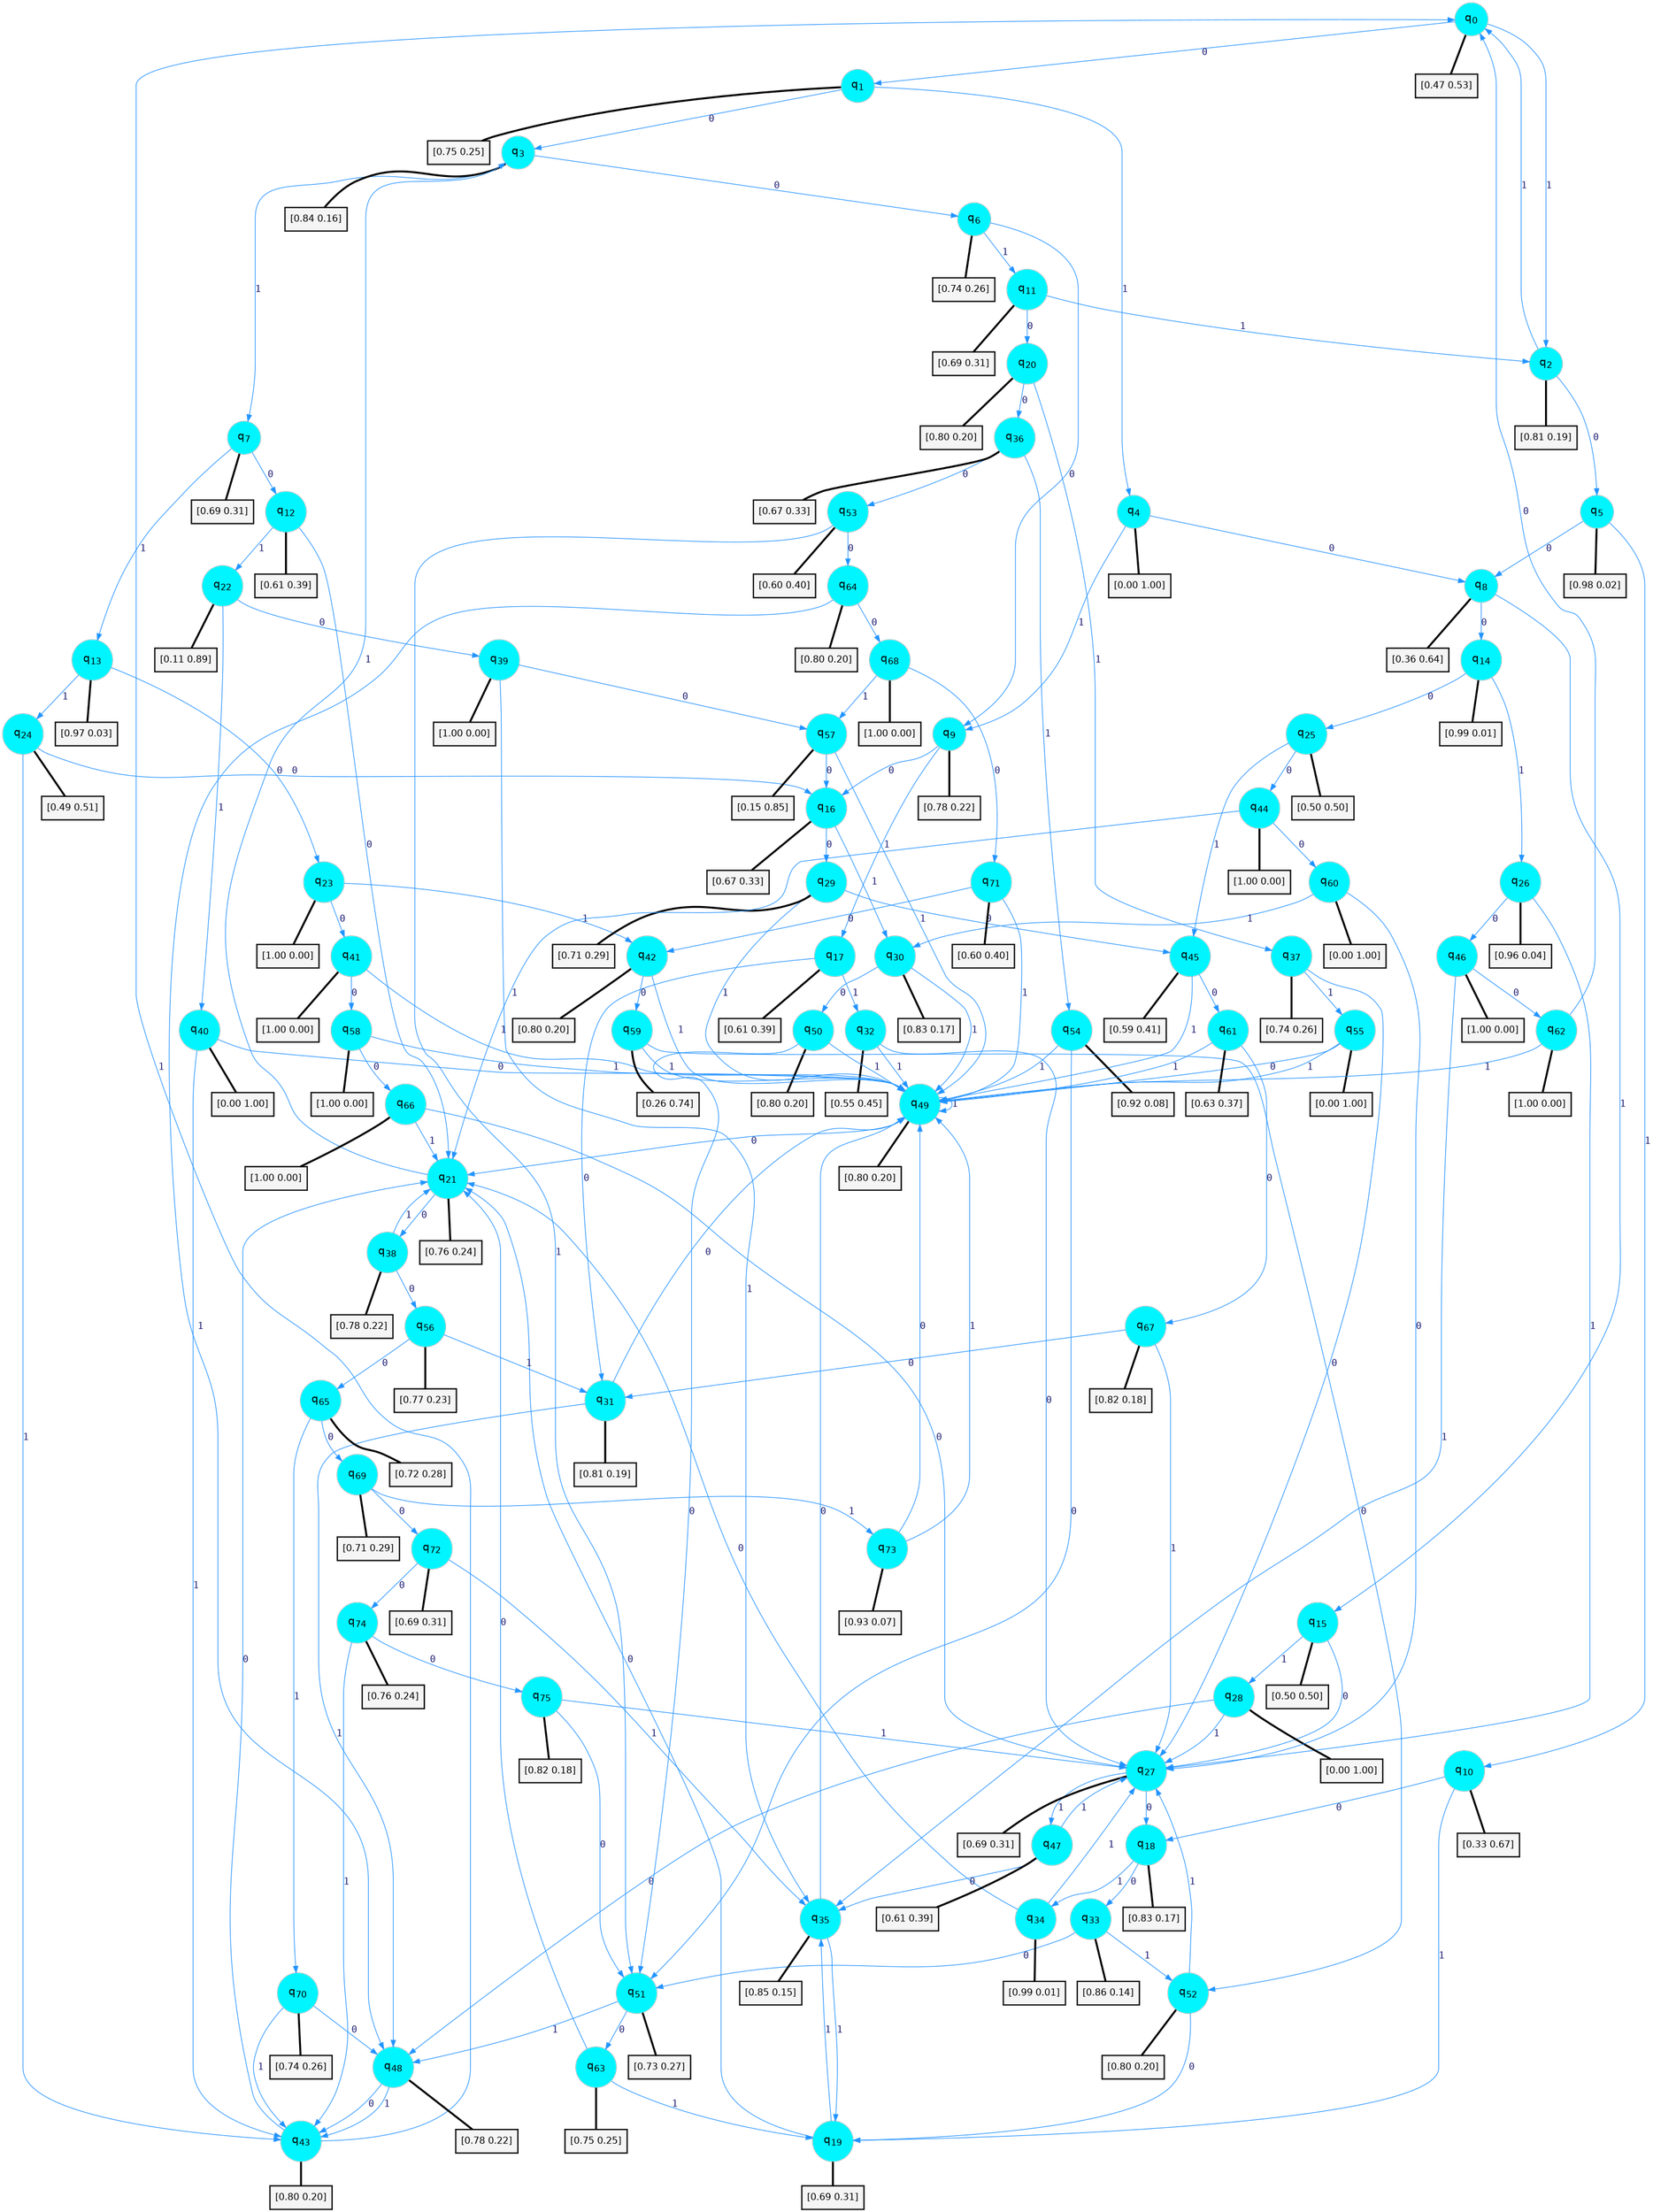 digraph G {
graph [
bgcolor=transparent, dpi=300, rankdir=TD, size="40,25"];
node [
color=gray, fillcolor=turquoise1, fontcolor=black, fontname=Helvetica, fontsize=16, fontweight=bold, shape=circle, style=filled];
edge [
arrowsize=1, color=dodgerblue1, fontcolor=midnightblue, fontname=courier, fontweight=bold, penwidth=1, style=solid, weight=20];
0[label=<q<SUB>0</SUB>>];
1[label=<q<SUB>1</SUB>>];
2[label=<q<SUB>2</SUB>>];
3[label=<q<SUB>3</SUB>>];
4[label=<q<SUB>4</SUB>>];
5[label=<q<SUB>5</SUB>>];
6[label=<q<SUB>6</SUB>>];
7[label=<q<SUB>7</SUB>>];
8[label=<q<SUB>8</SUB>>];
9[label=<q<SUB>9</SUB>>];
10[label=<q<SUB>10</SUB>>];
11[label=<q<SUB>11</SUB>>];
12[label=<q<SUB>12</SUB>>];
13[label=<q<SUB>13</SUB>>];
14[label=<q<SUB>14</SUB>>];
15[label=<q<SUB>15</SUB>>];
16[label=<q<SUB>16</SUB>>];
17[label=<q<SUB>17</SUB>>];
18[label=<q<SUB>18</SUB>>];
19[label=<q<SUB>19</SUB>>];
20[label=<q<SUB>20</SUB>>];
21[label=<q<SUB>21</SUB>>];
22[label=<q<SUB>22</SUB>>];
23[label=<q<SUB>23</SUB>>];
24[label=<q<SUB>24</SUB>>];
25[label=<q<SUB>25</SUB>>];
26[label=<q<SUB>26</SUB>>];
27[label=<q<SUB>27</SUB>>];
28[label=<q<SUB>28</SUB>>];
29[label=<q<SUB>29</SUB>>];
30[label=<q<SUB>30</SUB>>];
31[label=<q<SUB>31</SUB>>];
32[label=<q<SUB>32</SUB>>];
33[label=<q<SUB>33</SUB>>];
34[label=<q<SUB>34</SUB>>];
35[label=<q<SUB>35</SUB>>];
36[label=<q<SUB>36</SUB>>];
37[label=<q<SUB>37</SUB>>];
38[label=<q<SUB>38</SUB>>];
39[label=<q<SUB>39</SUB>>];
40[label=<q<SUB>40</SUB>>];
41[label=<q<SUB>41</SUB>>];
42[label=<q<SUB>42</SUB>>];
43[label=<q<SUB>43</SUB>>];
44[label=<q<SUB>44</SUB>>];
45[label=<q<SUB>45</SUB>>];
46[label=<q<SUB>46</SUB>>];
47[label=<q<SUB>47</SUB>>];
48[label=<q<SUB>48</SUB>>];
49[label=<q<SUB>49</SUB>>];
50[label=<q<SUB>50</SUB>>];
51[label=<q<SUB>51</SUB>>];
52[label=<q<SUB>52</SUB>>];
53[label=<q<SUB>53</SUB>>];
54[label=<q<SUB>54</SUB>>];
55[label=<q<SUB>55</SUB>>];
56[label=<q<SUB>56</SUB>>];
57[label=<q<SUB>57</SUB>>];
58[label=<q<SUB>58</SUB>>];
59[label=<q<SUB>59</SUB>>];
60[label=<q<SUB>60</SUB>>];
61[label=<q<SUB>61</SUB>>];
62[label=<q<SUB>62</SUB>>];
63[label=<q<SUB>63</SUB>>];
64[label=<q<SUB>64</SUB>>];
65[label=<q<SUB>65</SUB>>];
66[label=<q<SUB>66</SUB>>];
67[label=<q<SUB>67</SUB>>];
68[label=<q<SUB>68</SUB>>];
69[label=<q<SUB>69</SUB>>];
70[label=<q<SUB>70</SUB>>];
71[label=<q<SUB>71</SUB>>];
72[label=<q<SUB>72</SUB>>];
73[label=<q<SUB>73</SUB>>];
74[label=<q<SUB>74</SUB>>];
75[label=<q<SUB>75</SUB>>];
76[label="[0.47 0.53]", shape=box,fontcolor=black, fontname=Helvetica, fontsize=14, penwidth=2, fillcolor=whitesmoke,color=black];
77[label="[0.75 0.25]", shape=box,fontcolor=black, fontname=Helvetica, fontsize=14, penwidth=2, fillcolor=whitesmoke,color=black];
78[label="[0.81 0.19]", shape=box,fontcolor=black, fontname=Helvetica, fontsize=14, penwidth=2, fillcolor=whitesmoke,color=black];
79[label="[0.84 0.16]", shape=box,fontcolor=black, fontname=Helvetica, fontsize=14, penwidth=2, fillcolor=whitesmoke,color=black];
80[label="[0.00 1.00]", shape=box,fontcolor=black, fontname=Helvetica, fontsize=14, penwidth=2, fillcolor=whitesmoke,color=black];
81[label="[0.98 0.02]", shape=box,fontcolor=black, fontname=Helvetica, fontsize=14, penwidth=2, fillcolor=whitesmoke,color=black];
82[label="[0.74 0.26]", shape=box,fontcolor=black, fontname=Helvetica, fontsize=14, penwidth=2, fillcolor=whitesmoke,color=black];
83[label="[0.69 0.31]", shape=box,fontcolor=black, fontname=Helvetica, fontsize=14, penwidth=2, fillcolor=whitesmoke,color=black];
84[label="[0.36 0.64]", shape=box,fontcolor=black, fontname=Helvetica, fontsize=14, penwidth=2, fillcolor=whitesmoke,color=black];
85[label="[0.78 0.22]", shape=box,fontcolor=black, fontname=Helvetica, fontsize=14, penwidth=2, fillcolor=whitesmoke,color=black];
86[label="[0.33 0.67]", shape=box,fontcolor=black, fontname=Helvetica, fontsize=14, penwidth=2, fillcolor=whitesmoke,color=black];
87[label="[0.69 0.31]", shape=box,fontcolor=black, fontname=Helvetica, fontsize=14, penwidth=2, fillcolor=whitesmoke,color=black];
88[label="[0.61 0.39]", shape=box,fontcolor=black, fontname=Helvetica, fontsize=14, penwidth=2, fillcolor=whitesmoke,color=black];
89[label="[0.97 0.03]", shape=box,fontcolor=black, fontname=Helvetica, fontsize=14, penwidth=2, fillcolor=whitesmoke,color=black];
90[label="[0.99 0.01]", shape=box,fontcolor=black, fontname=Helvetica, fontsize=14, penwidth=2, fillcolor=whitesmoke,color=black];
91[label="[0.50 0.50]", shape=box,fontcolor=black, fontname=Helvetica, fontsize=14, penwidth=2, fillcolor=whitesmoke,color=black];
92[label="[0.67 0.33]", shape=box,fontcolor=black, fontname=Helvetica, fontsize=14, penwidth=2, fillcolor=whitesmoke,color=black];
93[label="[0.61 0.39]", shape=box,fontcolor=black, fontname=Helvetica, fontsize=14, penwidth=2, fillcolor=whitesmoke,color=black];
94[label="[0.83 0.17]", shape=box,fontcolor=black, fontname=Helvetica, fontsize=14, penwidth=2, fillcolor=whitesmoke,color=black];
95[label="[0.69 0.31]", shape=box,fontcolor=black, fontname=Helvetica, fontsize=14, penwidth=2, fillcolor=whitesmoke,color=black];
96[label="[0.80 0.20]", shape=box,fontcolor=black, fontname=Helvetica, fontsize=14, penwidth=2, fillcolor=whitesmoke,color=black];
97[label="[0.76 0.24]", shape=box,fontcolor=black, fontname=Helvetica, fontsize=14, penwidth=2, fillcolor=whitesmoke,color=black];
98[label="[0.11 0.89]", shape=box,fontcolor=black, fontname=Helvetica, fontsize=14, penwidth=2, fillcolor=whitesmoke,color=black];
99[label="[1.00 0.00]", shape=box,fontcolor=black, fontname=Helvetica, fontsize=14, penwidth=2, fillcolor=whitesmoke,color=black];
100[label="[0.49 0.51]", shape=box,fontcolor=black, fontname=Helvetica, fontsize=14, penwidth=2, fillcolor=whitesmoke,color=black];
101[label="[0.50 0.50]", shape=box,fontcolor=black, fontname=Helvetica, fontsize=14, penwidth=2, fillcolor=whitesmoke,color=black];
102[label="[0.96 0.04]", shape=box,fontcolor=black, fontname=Helvetica, fontsize=14, penwidth=2, fillcolor=whitesmoke,color=black];
103[label="[0.69 0.31]", shape=box,fontcolor=black, fontname=Helvetica, fontsize=14, penwidth=2, fillcolor=whitesmoke,color=black];
104[label="[0.00 1.00]", shape=box,fontcolor=black, fontname=Helvetica, fontsize=14, penwidth=2, fillcolor=whitesmoke,color=black];
105[label="[0.71 0.29]", shape=box,fontcolor=black, fontname=Helvetica, fontsize=14, penwidth=2, fillcolor=whitesmoke,color=black];
106[label="[0.83 0.17]", shape=box,fontcolor=black, fontname=Helvetica, fontsize=14, penwidth=2, fillcolor=whitesmoke,color=black];
107[label="[0.81 0.19]", shape=box,fontcolor=black, fontname=Helvetica, fontsize=14, penwidth=2, fillcolor=whitesmoke,color=black];
108[label="[0.55 0.45]", shape=box,fontcolor=black, fontname=Helvetica, fontsize=14, penwidth=2, fillcolor=whitesmoke,color=black];
109[label="[0.86 0.14]", shape=box,fontcolor=black, fontname=Helvetica, fontsize=14, penwidth=2, fillcolor=whitesmoke,color=black];
110[label="[0.99 0.01]", shape=box,fontcolor=black, fontname=Helvetica, fontsize=14, penwidth=2, fillcolor=whitesmoke,color=black];
111[label="[0.85 0.15]", shape=box,fontcolor=black, fontname=Helvetica, fontsize=14, penwidth=2, fillcolor=whitesmoke,color=black];
112[label="[0.67 0.33]", shape=box,fontcolor=black, fontname=Helvetica, fontsize=14, penwidth=2, fillcolor=whitesmoke,color=black];
113[label="[0.74 0.26]", shape=box,fontcolor=black, fontname=Helvetica, fontsize=14, penwidth=2, fillcolor=whitesmoke,color=black];
114[label="[0.78 0.22]", shape=box,fontcolor=black, fontname=Helvetica, fontsize=14, penwidth=2, fillcolor=whitesmoke,color=black];
115[label="[1.00 0.00]", shape=box,fontcolor=black, fontname=Helvetica, fontsize=14, penwidth=2, fillcolor=whitesmoke,color=black];
116[label="[0.00 1.00]", shape=box,fontcolor=black, fontname=Helvetica, fontsize=14, penwidth=2, fillcolor=whitesmoke,color=black];
117[label="[1.00 0.00]", shape=box,fontcolor=black, fontname=Helvetica, fontsize=14, penwidth=2, fillcolor=whitesmoke,color=black];
118[label="[0.80 0.20]", shape=box,fontcolor=black, fontname=Helvetica, fontsize=14, penwidth=2, fillcolor=whitesmoke,color=black];
119[label="[0.80 0.20]", shape=box,fontcolor=black, fontname=Helvetica, fontsize=14, penwidth=2, fillcolor=whitesmoke,color=black];
120[label="[1.00 0.00]", shape=box,fontcolor=black, fontname=Helvetica, fontsize=14, penwidth=2, fillcolor=whitesmoke,color=black];
121[label="[0.59 0.41]", shape=box,fontcolor=black, fontname=Helvetica, fontsize=14, penwidth=2, fillcolor=whitesmoke,color=black];
122[label="[1.00 0.00]", shape=box,fontcolor=black, fontname=Helvetica, fontsize=14, penwidth=2, fillcolor=whitesmoke,color=black];
123[label="[0.61 0.39]", shape=box,fontcolor=black, fontname=Helvetica, fontsize=14, penwidth=2, fillcolor=whitesmoke,color=black];
124[label="[0.78 0.22]", shape=box,fontcolor=black, fontname=Helvetica, fontsize=14, penwidth=2, fillcolor=whitesmoke,color=black];
125[label="[0.80 0.20]", shape=box,fontcolor=black, fontname=Helvetica, fontsize=14, penwidth=2, fillcolor=whitesmoke,color=black];
126[label="[0.80 0.20]", shape=box,fontcolor=black, fontname=Helvetica, fontsize=14, penwidth=2, fillcolor=whitesmoke,color=black];
127[label="[0.73 0.27]", shape=box,fontcolor=black, fontname=Helvetica, fontsize=14, penwidth=2, fillcolor=whitesmoke,color=black];
128[label="[0.80 0.20]", shape=box,fontcolor=black, fontname=Helvetica, fontsize=14, penwidth=2, fillcolor=whitesmoke,color=black];
129[label="[0.60 0.40]", shape=box,fontcolor=black, fontname=Helvetica, fontsize=14, penwidth=2, fillcolor=whitesmoke,color=black];
130[label="[0.92 0.08]", shape=box,fontcolor=black, fontname=Helvetica, fontsize=14, penwidth=2, fillcolor=whitesmoke,color=black];
131[label="[0.00 1.00]", shape=box,fontcolor=black, fontname=Helvetica, fontsize=14, penwidth=2, fillcolor=whitesmoke,color=black];
132[label="[0.77 0.23]", shape=box,fontcolor=black, fontname=Helvetica, fontsize=14, penwidth=2, fillcolor=whitesmoke,color=black];
133[label="[0.15 0.85]", shape=box,fontcolor=black, fontname=Helvetica, fontsize=14, penwidth=2, fillcolor=whitesmoke,color=black];
134[label="[1.00 0.00]", shape=box,fontcolor=black, fontname=Helvetica, fontsize=14, penwidth=2, fillcolor=whitesmoke,color=black];
135[label="[0.26 0.74]", shape=box,fontcolor=black, fontname=Helvetica, fontsize=14, penwidth=2, fillcolor=whitesmoke,color=black];
136[label="[0.00 1.00]", shape=box,fontcolor=black, fontname=Helvetica, fontsize=14, penwidth=2, fillcolor=whitesmoke,color=black];
137[label="[0.63 0.37]", shape=box,fontcolor=black, fontname=Helvetica, fontsize=14, penwidth=2, fillcolor=whitesmoke,color=black];
138[label="[1.00 0.00]", shape=box,fontcolor=black, fontname=Helvetica, fontsize=14, penwidth=2, fillcolor=whitesmoke,color=black];
139[label="[0.75 0.25]", shape=box,fontcolor=black, fontname=Helvetica, fontsize=14, penwidth=2, fillcolor=whitesmoke,color=black];
140[label="[0.80 0.20]", shape=box,fontcolor=black, fontname=Helvetica, fontsize=14, penwidth=2, fillcolor=whitesmoke,color=black];
141[label="[0.72 0.28]", shape=box,fontcolor=black, fontname=Helvetica, fontsize=14, penwidth=2, fillcolor=whitesmoke,color=black];
142[label="[1.00 0.00]", shape=box,fontcolor=black, fontname=Helvetica, fontsize=14, penwidth=2, fillcolor=whitesmoke,color=black];
143[label="[0.82 0.18]", shape=box,fontcolor=black, fontname=Helvetica, fontsize=14, penwidth=2, fillcolor=whitesmoke,color=black];
144[label="[1.00 0.00]", shape=box,fontcolor=black, fontname=Helvetica, fontsize=14, penwidth=2, fillcolor=whitesmoke,color=black];
145[label="[0.71 0.29]", shape=box,fontcolor=black, fontname=Helvetica, fontsize=14, penwidth=2, fillcolor=whitesmoke,color=black];
146[label="[0.74 0.26]", shape=box,fontcolor=black, fontname=Helvetica, fontsize=14, penwidth=2, fillcolor=whitesmoke,color=black];
147[label="[0.60 0.40]", shape=box,fontcolor=black, fontname=Helvetica, fontsize=14, penwidth=2, fillcolor=whitesmoke,color=black];
148[label="[0.69 0.31]", shape=box,fontcolor=black, fontname=Helvetica, fontsize=14, penwidth=2, fillcolor=whitesmoke,color=black];
149[label="[0.93 0.07]", shape=box,fontcolor=black, fontname=Helvetica, fontsize=14, penwidth=2, fillcolor=whitesmoke,color=black];
150[label="[0.76 0.24]", shape=box,fontcolor=black, fontname=Helvetica, fontsize=14, penwidth=2, fillcolor=whitesmoke,color=black];
151[label="[0.82 0.18]", shape=box,fontcolor=black, fontname=Helvetica, fontsize=14, penwidth=2, fillcolor=whitesmoke,color=black];
0->1 [label=0];
0->2 [label=1];
0->76 [arrowhead=none, penwidth=3,color=black];
1->3 [label=0];
1->4 [label=1];
1->77 [arrowhead=none, penwidth=3,color=black];
2->5 [label=0];
2->0 [label=1];
2->78 [arrowhead=none, penwidth=3,color=black];
3->6 [label=0];
3->7 [label=1];
3->79 [arrowhead=none, penwidth=3,color=black];
4->8 [label=0];
4->9 [label=1];
4->80 [arrowhead=none, penwidth=3,color=black];
5->8 [label=0];
5->10 [label=1];
5->81 [arrowhead=none, penwidth=3,color=black];
6->9 [label=0];
6->11 [label=1];
6->82 [arrowhead=none, penwidth=3,color=black];
7->12 [label=0];
7->13 [label=1];
7->83 [arrowhead=none, penwidth=3,color=black];
8->14 [label=0];
8->15 [label=1];
8->84 [arrowhead=none, penwidth=3,color=black];
9->16 [label=0];
9->17 [label=1];
9->85 [arrowhead=none, penwidth=3,color=black];
10->18 [label=0];
10->19 [label=1];
10->86 [arrowhead=none, penwidth=3,color=black];
11->20 [label=0];
11->2 [label=1];
11->87 [arrowhead=none, penwidth=3,color=black];
12->21 [label=0];
12->22 [label=1];
12->88 [arrowhead=none, penwidth=3,color=black];
13->23 [label=0];
13->24 [label=1];
13->89 [arrowhead=none, penwidth=3,color=black];
14->25 [label=0];
14->26 [label=1];
14->90 [arrowhead=none, penwidth=3,color=black];
15->27 [label=0];
15->28 [label=1];
15->91 [arrowhead=none, penwidth=3,color=black];
16->29 [label=0];
16->30 [label=1];
16->92 [arrowhead=none, penwidth=3,color=black];
17->31 [label=0];
17->32 [label=1];
17->93 [arrowhead=none, penwidth=3,color=black];
18->33 [label=0];
18->34 [label=1];
18->94 [arrowhead=none, penwidth=3,color=black];
19->21 [label=0];
19->35 [label=1];
19->95 [arrowhead=none, penwidth=3,color=black];
20->36 [label=0];
20->37 [label=1];
20->96 [arrowhead=none, penwidth=3,color=black];
21->38 [label=0];
21->3 [label=1];
21->97 [arrowhead=none, penwidth=3,color=black];
22->39 [label=0];
22->40 [label=1];
22->98 [arrowhead=none, penwidth=3,color=black];
23->41 [label=0];
23->42 [label=1];
23->99 [arrowhead=none, penwidth=3,color=black];
24->16 [label=0];
24->43 [label=1];
24->100 [arrowhead=none, penwidth=3,color=black];
25->44 [label=0];
25->45 [label=1];
25->101 [arrowhead=none, penwidth=3,color=black];
26->46 [label=0];
26->27 [label=1];
26->102 [arrowhead=none, penwidth=3,color=black];
27->18 [label=0];
27->47 [label=1];
27->103 [arrowhead=none, penwidth=3,color=black];
28->48 [label=0];
28->27 [label=1];
28->104 [arrowhead=none, penwidth=3,color=black];
29->45 [label=0];
29->49 [label=1];
29->105 [arrowhead=none, penwidth=3,color=black];
30->50 [label=0];
30->49 [label=1];
30->106 [arrowhead=none, penwidth=3,color=black];
31->49 [label=0];
31->48 [label=1];
31->107 [arrowhead=none, penwidth=3,color=black];
32->27 [label=0];
32->49 [label=1];
32->108 [arrowhead=none, penwidth=3,color=black];
33->51 [label=0];
33->52 [label=1];
33->109 [arrowhead=none, penwidth=3,color=black];
34->21 [label=0];
34->27 [label=1];
34->110 [arrowhead=none, penwidth=3,color=black];
35->49 [label=0];
35->19 [label=1];
35->111 [arrowhead=none, penwidth=3,color=black];
36->53 [label=0];
36->54 [label=1];
36->112 [arrowhead=none, penwidth=3,color=black];
37->27 [label=0];
37->55 [label=1];
37->113 [arrowhead=none, penwidth=3,color=black];
38->56 [label=0];
38->21 [label=1];
38->114 [arrowhead=none, penwidth=3,color=black];
39->57 [label=0];
39->35 [label=1];
39->115 [arrowhead=none, penwidth=3,color=black];
40->49 [label=0];
40->43 [label=1];
40->116 [arrowhead=none, penwidth=3,color=black];
41->58 [label=0];
41->49 [label=1];
41->117 [arrowhead=none, penwidth=3,color=black];
42->59 [label=0];
42->49 [label=1];
42->118 [arrowhead=none, penwidth=3,color=black];
43->21 [label=0];
43->0 [label=1];
43->119 [arrowhead=none, penwidth=3,color=black];
44->60 [label=0];
44->21 [label=1];
44->120 [arrowhead=none, penwidth=3,color=black];
45->61 [label=0];
45->49 [label=1];
45->121 [arrowhead=none, penwidth=3,color=black];
46->62 [label=0];
46->35 [label=1];
46->122 [arrowhead=none, penwidth=3,color=black];
47->35 [label=0];
47->27 [label=1];
47->123 [arrowhead=none, penwidth=3,color=black];
48->43 [label=0];
48->43 [label=1];
48->124 [arrowhead=none, penwidth=3,color=black];
49->21 [label=0];
49->49 [label=1];
49->125 [arrowhead=none, penwidth=3,color=black];
50->51 [label=0];
50->49 [label=1];
50->126 [arrowhead=none, penwidth=3,color=black];
51->63 [label=0];
51->48 [label=1];
51->127 [arrowhead=none, penwidth=3,color=black];
52->19 [label=0];
52->27 [label=1];
52->128 [arrowhead=none, penwidth=3,color=black];
53->64 [label=0];
53->51 [label=1];
53->129 [arrowhead=none, penwidth=3,color=black];
54->51 [label=0];
54->49 [label=1];
54->130 [arrowhead=none, penwidth=3,color=black];
55->49 [label=0];
55->49 [label=1];
55->131 [arrowhead=none, penwidth=3,color=black];
56->65 [label=0];
56->31 [label=1];
56->132 [arrowhead=none, penwidth=3,color=black];
57->16 [label=0];
57->49 [label=1];
57->133 [arrowhead=none, penwidth=3,color=black];
58->66 [label=0];
58->49 [label=1];
58->134 [arrowhead=none, penwidth=3,color=black];
59->52 [label=0];
59->49 [label=1];
59->135 [arrowhead=none, penwidth=3,color=black];
60->27 [label=0];
60->30 [label=1];
60->136 [arrowhead=none, penwidth=3,color=black];
61->67 [label=0];
61->49 [label=1];
61->137 [arrowhead=none, penwidth=3,color=black];
62->0 [label=0];
62->49 [label=1];
62->138 [arrowhead=none, penwidth=3,color=black];
63->21 [label=0];
63->19 [label=1];
63->139 [arrowhead=none, penwidth=3,color=black];
64->68 [label=0];
64->48 [label=1];
64->140 [arrowhead=none, penwidth=3,color=black];
65->69 [label=0];
65->70 [label=1];
65->141 [arrowhead=none, penwidth=3,color=black];
66->27 [label=0];
66->21 [label=1];
66->142 [arrowhead=none, penwidth=3,color=black];
67->31 [label=0];
67->27 [label=1];
67->143 [arrowhead=none, penwidth=3,color=black];
68->71 [label=0];
68->57 [label=1];
68->144 [arrowhead=none, penwidth=3,color=black];
69->72 [label=0];
69->73 [label=1];
69->145 [arrowhead=none, penwidth=3,color=black];
70->48 [label=0];
70->43 [label=1];
70->146 [arrowhead=none, penwidth=3,color=black];
71->42 [label=0];
71->49 [label=1];
71->147 [arrowhead=none, penwidth=3,color=black];
72->74 [label=0];
72->35 [label=1];
72->148 [arrowhead=none, penwidth=3,color=black];
73->49 [label=0];
73->49 [label=1];
73->149 [arrowhead=none, penwidth=3,color=black];
74->75 [label=0];
74->43 [label=1];
74->150 [arrowhead=none, penwidth=3,color=black];
75->51 [label=0];
75->27 [label=1];
75->151 [arrowhead=none, penwidth=3,color=black];
}
